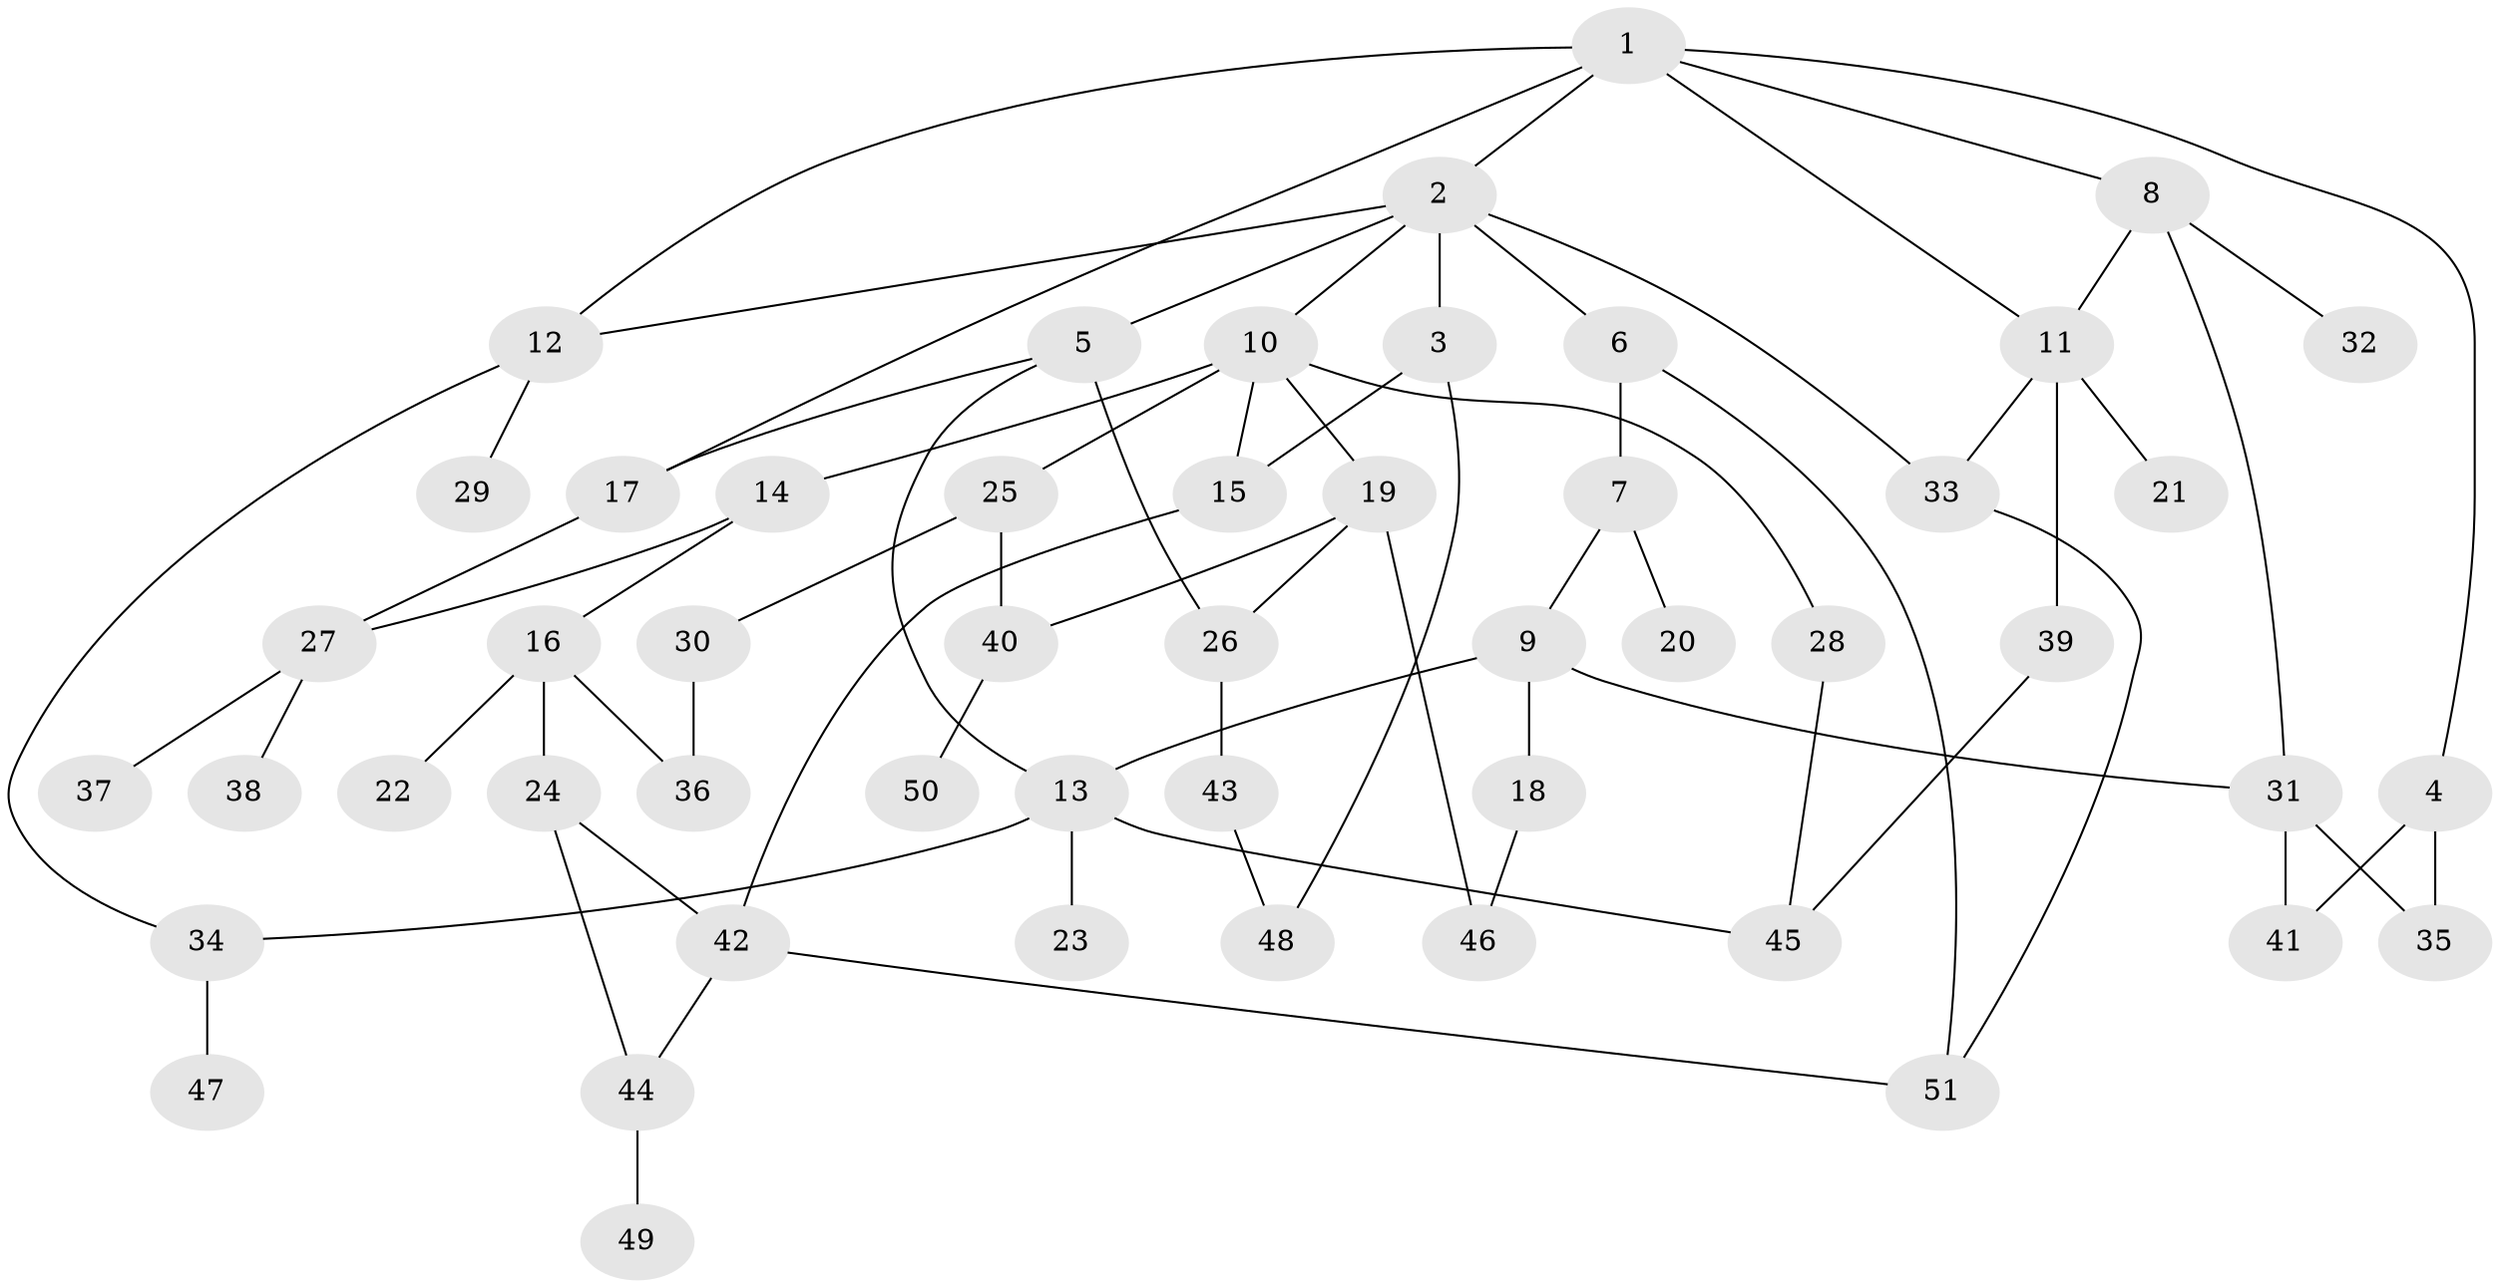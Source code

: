 // coarse degree distribution, {3: 0.2, 4: 0.2, 1: 0.4, 2: 0.06666666666666667, 6: 0.06666666666666667, 5: 0.06666666666666667}
// Generated by graph-tools (version 1.1) at 2025/44/03/04/25 21:44:42]
// undirected, 51 vertices, 72 edges
graph export_dot {
graph [start="1"]
  node [color=gray90,style=filled];
  1;
  2;
  3;
  4;
  5;
  6;
  7;
  8;
  9;
  10;
  11;
  12;
  13;
  14;
  15;
  16;
  17;
  18;
  19;
  20;
  21;
  22;
  23;
  24;
  25;
  26;
  27;
  28;
  29;
  30;
  31;
  32;
  33;
  34;
  35;
  36;
  37;
  38;
  39;
  40;
  41;
  42;
  43;
  44;
  45;
  46;
  47;
  48;
  49;
  50;
  51;
  1 -- 2;
  1 -- 4;
  1 -- 8;
  1 -- 11;
  1 -- 12;
  1 -- 17;
  2 -- 3;
  2 -- 5;
  2 -- 6;
  2 -- 10;
  2 -- 33;
  2 -- 12;
  3 -- 15;
  3 -- 48;
  4 -- 41;
  4 -- 35;
  5 -- 17;
  5 -- 26;
  5 -- 13;
  6 -- 7;
  6 -- 51;
  7 -- 9;
  7 -- 20;
  8 -- 32;
  8 -- 11;
  8 -- 31;
  9 -- 13;
  9 -- 18;
  9 -- 31;
  10 -- 14;
  10 -- 19;
  10 -- 25;
  10 -- 28;
  10 -- 15;
  11 -- 21;
  11 -- 39;
  11 -- 33;
  12 -- 29;
  12 -- 34;
  13 -- 23;
  13 -- 45;
  13 -- 34;
  14 -- 16;
  14 -- 27;
  15 -- 42;
  16 -- 22;
  16 -- 24;
  16 -- 36;
  17 -- 27;
  18 -- 46;
  19 -- 26;
  19 -- 46;
  19 -- 40;
  24 -- 42;
  24 -- 44;
  25 -- 30;
  25 -- 40;
  26 -- 43;
  27 -- 37;
  27 -- 38;
  28 -- 45;
  30 -- 36;
  31 -- 35;
  31 -- 41;
  33 -- 51;
  34 -- 47;
  39 -- 45;
  40 -- 50;
  42 -- 44;
  42 -- 51;
  43 -- 48;
  44 -- 49;
}

